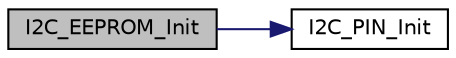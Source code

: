 digraph "I2C_EEPROM_Init"
{
 // LATEX_PDF_SIZE
  edge [fontname="Helvetica",fontsize="10",labelfontname="Helvetica",labelfontsize="10"];
  node [fontname="Helvetica",fontsize="10",shape=record];
  rankdir="LR";
  Node1 [label="I2C_EEPROM_Init",height=0.2,width=0.4,color="black", fillcolor="grey75", style="filled", fontcolor="black",tooltip="This function initializes the I2C module, bit-rate = 100 kHz and enable the corresponding interrupt."];
  Node1 -> Node2 [color="midnightblue",fontsize="10",style="solid",fontname="Helvetica"];
  Node2 [label="I2C_PIN_Init",height=0.2,width=0.4,color="black", fillcolor="white", style="filled",URL="$da/d69/group___nano130___basic01___f_u_n_c_t_i_o_n_s.html#gade2b783863d5db4cfb75f35b2754c25c",tooltip="Open GPIO port for I2C interface and enable this I2C controller clock and reset it."];
}
